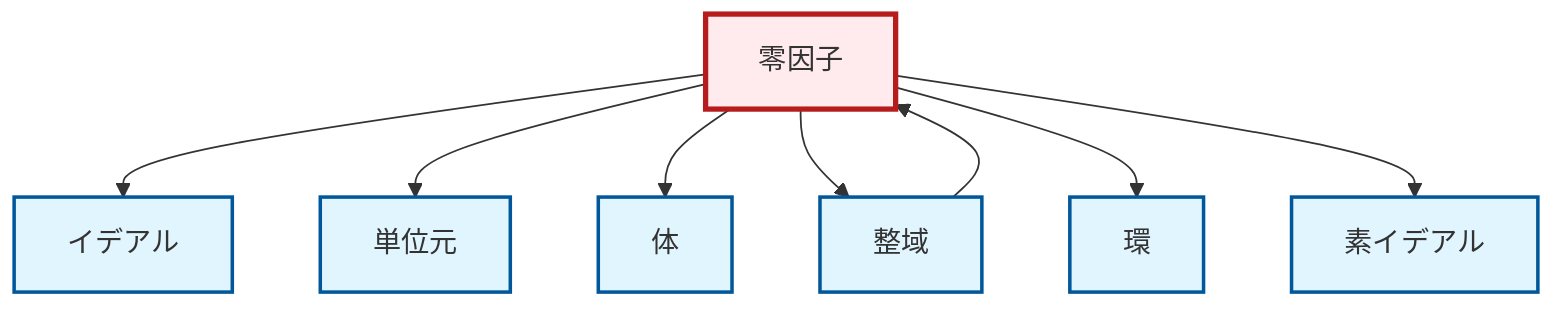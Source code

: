 graph TD
    classDef definition fill:#e1f5fe,stroke:#01579b,stroke-width:2px
    classDef theorem fill:#f3e5f5,stroke:#4a148c,stroke-width:2px
    classDef axiom fill:#fff3e0,stroke:#e65100,stroke-width:2px
    classDef example fill:#e8f5e9,stroke:#1b5e20,stroke-width:2px
    classDef current fill:#ffebee,stroke:#b71c1c,stroke-width:3px
    def-zero-divisor["零因子"]:::definition
    def-ring["環"]:::definition
    def-field["体"]:::definition
    def-ideal["イデアル"]:::definition
    def-prime-ideal["素イデアル"]:::definition
    def-integral-domain["整域"]:::definition
    def-identity-element["単位元"]:::definition
    def-zero-divisor --> def-ideal
    def-zero-divisor --> def-identity-element
    def-integral-domain --> def-zero-divisor
    def-zero-divisor --> def-field
    def-zero-divisor --> def-integral-domain
    def-zero-divisor --> def-ring
    def-zero-divisor --> def-prime-ideal
    class def-zero-divisor current